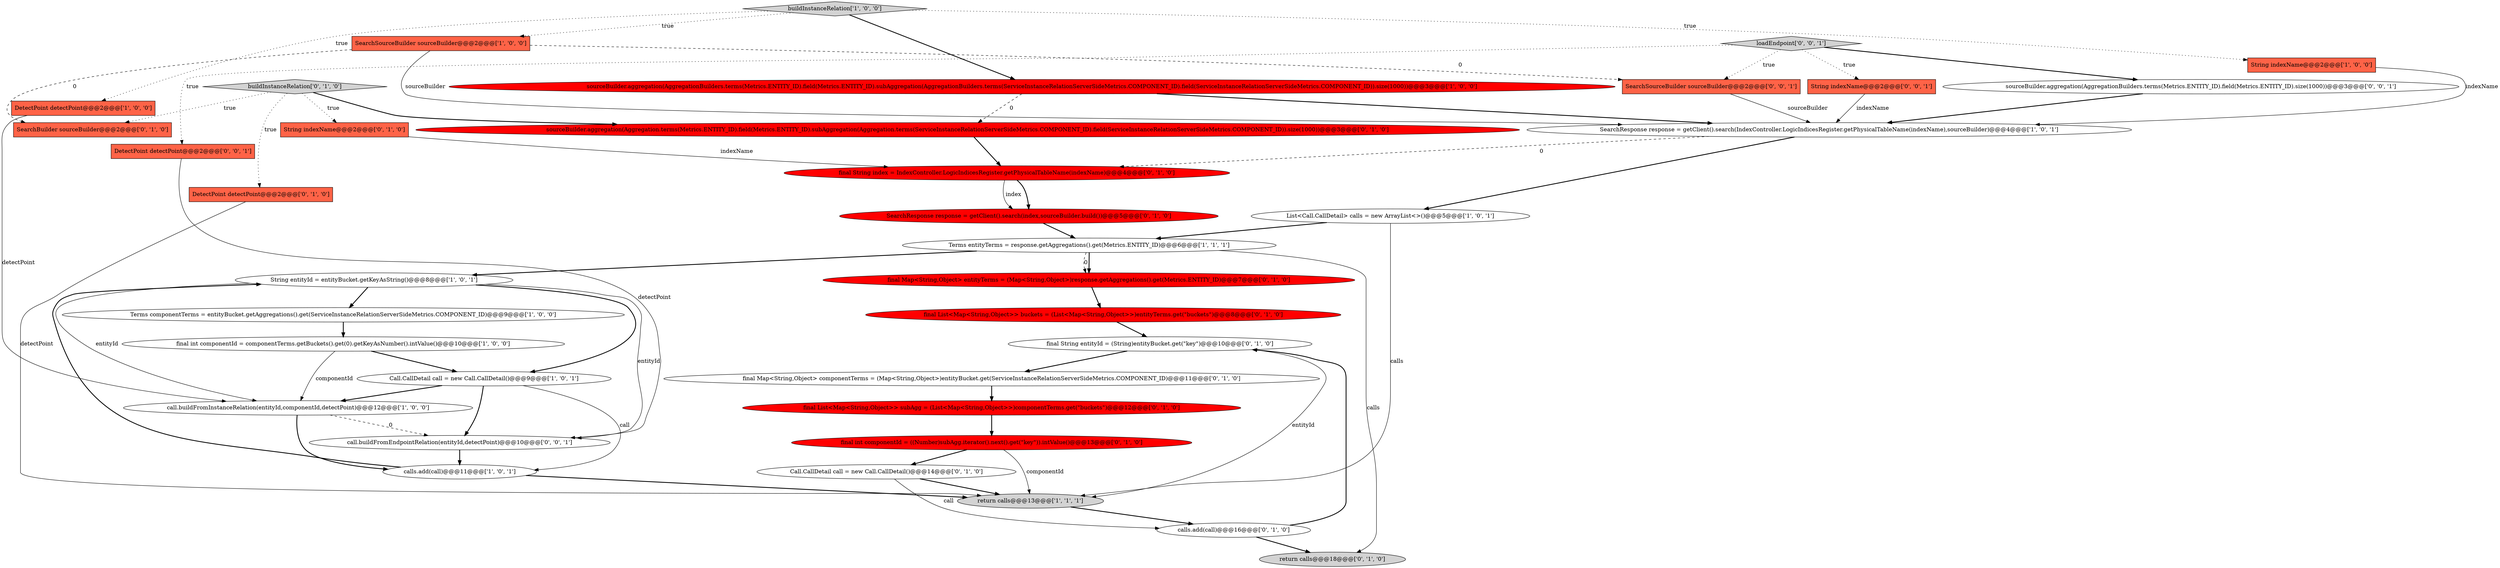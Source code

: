 digraph {
28 [style = filled, label = "SearchBuilder sourceBuilder@@@2@@@['0', '1', '0']", fillcolor = tomato, shape = box image = "AAA1AAABBB2BBB"];
26 [style = filled, label = "return calls@@@18@@@['0', '1', '0']", fillcolor = lightgray, shape = ellipse image = "AAA0AAABBB2BBB"];
16 [style = filled, label = "final List<Map<String,Object>> buckets = (List<Map<String,Object>>)entityTerms.get(\"buckets\")@@@8@@@['0', '1', '0']", fillcolor = red, shape = ellipse image = "AAA1AAABBB2BBB"];
12 [style = filled, label = "List<Call.CallDetail> calls = new ArrayList<>()@@@5@@@['1', '0', '1']", fillcolor = white, shape = ellipse image = "AAA0AAABBB1BBB"];
13 [style = filled, label = "Terms entityTerms = response.getAggregations().get(Metrics.ENTITY_ID)@@@6@@@['1', '1', '1']", fillcolor = white, shape = ellipse image = "AAA0AAABBB1BBB"];
15 [style = filled, label = "final int componentId = ((Number)subAgg.iterator().next().get(\"key\")).intValue()@@@13@@@['0', '1', '0']", fillcolor = red, shape = ellipse image = "AAA1AAABBB2BBB"];
20 [style = filled, label = "String indexName@@@2@@@['0', '1', '0']", fillcolor = tomato, shape = box image = "AAA0AAABBB2BBB"];
27 [style = filled, label = "Call.CallDetail call = new Call.CallDetail()@@@14@@@['0', '1', '0']", fillcolor = white, shape = ellipse image = "AAA0AAABBB2BBB"];
29 [style = filled, label = "buildInstanceRelation['0', '1', '0']", fillcolor = lightgray, shape = diamond image = "AAA0AAABBB2BBB"];
33 [style = filled, label = "DetectPoint detectPoint@@@2@@@['0', '0', '1']", fillcolor = tomato, shape = box image = "AAA0AAABBB3BBB"];
7 [style = filled, label = "String indexName@@@2@@@['1', '0', '0']", fillcolor = tomato, shape = box image = "AAA0AAABBB1BBB"];
34 [style = filled, label = "SearchSourceBuilder sourceBuilder@@@2@@@['0', '0', '1']", fillcolor = tomato, shape = box image = "AAA0AAABBB3BBB"];
9 [style = filled, label = "SearchSourceBuilder sourceBuilder@@@2@@@['1', '0', '0']", fillcolor = tomato, shape = box image = "AAA1AAABBB1BBB"];
17 [style = filled, label = "final String index = IndexController.LogicIndicesRegister.getPhysicalTableName(indexName)@@@4@@@['0', '1', '0']", fillcolor = red, shape = ellipse image = "AAA1AAABBB2BBB"];
10 [style = filled, label = "call.buildFromInstanceRelation(entityId,componentId,detectPoint)@@@12@@@['1', '0', '0']", fillcolor = white, shape = ellipse image = "AAA0AAABBB1BBB"];
11 [style = filled, label = "buildInstanceRelation['1', '0', '0']", fillcolor = lightgray, shape = diamond image = "AAA0AAABBB1BBB"];
36 [style = filled, label = "sourceBuilder.aggregation(AggregationBuilders.terms(Metrics.ENTITY_ID).field(Metrics.ENTITY_ID).size(1000))@@@3@@@['0', '0', '1']", fillcolor = white, shape = ellipse image = "AAA0AAABBB3BBB"];
21 [style = filled, label = "DetectPoint detectPoint@@@2@@@['0', '1', '0']", fillcolor = tomato, shape = box image = "AAA0AAABBB2BBB"];
0 [style = filled, label = "SearchResponse response = getClient().search(IndexController.LogicIndicesRegister.getPhysicalTableName(indexName),sourceBuilder)@@@4@@@['1', '0', '1']", fillcolor = white, shape = ellipse image = "AAA0AAABBB1BBB"];
8 [style = filled, label = "return calls@@@13@@@['1', '1', '1']", fillcolor = lightgray, shape = ellipse image = "AAA0AAABBB1BBB"];
22 [style = filled, label = "SearchResponse response = getClient().search(index,sourceBuilder.build())@@@5@@@['0', '1', '0']", fillcolor = red, shape = ellipse image = "AAA1AAABBB2BBB"];
30 [style = filled, label = "calls.add(call)@@@16@@@['0', '1', '0']", fillcolor = white, shape = ellipse image = "AAA0AAABBB2BBB"];
18 [style = filled, label = "final Map<String,Object> entityTerms = (Map<String,Object>)response.getAggregations().get(Metrics.ENTITY_ID)@@@7@@@['0', '1', '0']", fillcolor = red, shape = ellipse image = "AAA1AAABBB2BBB"];
6 [style = filled, label = "Terms componentTerms = entityBucket.getAggregations().get(ServiceInstanceRelationServerSideMetrics.COMPONENT_ID)@@@9@@@['1', '0', '0']", fillcolor = white, shape = ellipse image = "AAA0AAABBB1BBB"];
3 [style = filled, label = "DetectPoint detectPoint@@@2@@@['1', '0', '0']", fillcolor = tomato, shape = box image = "AAA0AAABBB1BBB"];
23 [style = filled, label = "sourceBuilder.aggregation(Aggregation.terms(Metrics.ENTITY_ID).field(Metrics.ENTITY_ID).subAggregation(Aggregation.terms(ServiceInstanceRelationServerSideMetrics.COMPONENT_ID).field(ServiceInstanceRelationServerSideMetrics.COMPONENT_ID)).size(1000))@@@3@@@['0', '1', '0']", fillcolor = red, shape = ellipse image = "AAA1AAABBB2BBB"];
2 [style = filled, label = "calls.add(call)@@@11@@@['1', '0', '1']", fillcolor = white, shape = ellipse image = "AAA0AAABBB1BBB"];
32 [style = filled, label = "String indexName@@@2@@@['0', '0', '1']", fillcolor = tomato, shape = box image = "AAA0AAABBB3BBB"];
5 [style = filled, label = "final int componentId = componentTerms.getBuckets().get(0).getKeyAsNumber().intValue()@@@10@@@['1', '0', '0']", fillcolor = white, shape = ellipse image = "AAA0AAABBB1BBB"];
25 [style = filled, label = "final List<Map<String,Object>> subAgg = (List<Map<String,Object>>)componentTerms.get(\"buckets\")@@@12@@@['0', '1', '0']", fillcolor = red, shape = ellipse image = "AAA1AAABBB2BBB"];
24 [style = filled, label = "final Map<String,Object> componentTerms = (Map<String,Object>)entityBucket.get(ServiceInstanceRelationServerSideMetrics.COMPONENT_ID)@@@11@@@['0', '1', '0']", fillcolor = white, shape = ellipse image = "AAA0AAABBB2BBB"];
1 [style = filled, label = "sourceBuilder.aggregation(AggregationBuilders.terms(Metrics.ENTITY_ID).field(Metrics.ENTITY_ID).subAggregation(AggregationBuilders.terms(ServiceInstanceRelationServerSideMetrics.COMPONENT_ID).field(ServiceInstanceRelationServerSideMetrics.COMPONENT_ID)).size(1000))@@@3@@@['1', '0', '0']", fillcolor = red, shape = ellipse image = "AAA1AAABBB1BBB"];
35 [style = filled, label = "call.buildFromEndpointRelation(entityId,detectPoint)@@@10@@@['0', '0', '1']", fillcolor = white, shape = ellipse image = "AAA0AAABBB3BBB"];
19 [style = filled, label = "final String entityId = (String)entityBucket.get(\"key\")@@@10@@@['0', '1', '0']", fillcolor = white, shape = ellipse image = "AAA0AAABBB2BBB"];
4 [style = filled, label = "String entityId = entityBucket.getKeyAsString()@@@8@@@['1', '0', '1']", fillcolor = white, shape = ellipse image = "AAA0AAABBB1BBB"];
31 [style = filled, label = "loadEndpoint['0', '0', '1']", fillcolor = lightgray, shape = diamond image = "AAA0AAABBB3BBB"];
14 [style = filled, label = "Call.CallDetail call = new Call.CallDetail()@@@9@@@['1', '0', '1']", fillcolor = white, shape = ellipse image = "AAA0AAABBB1BBB"];
11->7 [style = dotted, label="true"];
8->30 [style = bold, label=""];
4->14 [style = bold, label=""];
4->10 [style = solid, label="entityId"];
27->30 [style = solid, label="call"];
14->35 [style = bold, label=""];
33->35 [style = solid, label="detectPoint"];
4->6 [style = bold, label=""];
11->1 [style = bold, label=""];
4->35 [style = solid, label="entityId"];
0->12 [style = bold, label=""];
9->28 [style = dashed, label="0"];
30->26 [style = bold, label=""];
35->2 [style = bold, label=""];
9->0 [style = solid, label="sourceBuilder"];
14->10 [style = bold, label=""];
31->36 [style = bold, label=""];
11->9 [style = dotted, label="true"];
1->0 [style = bold, label=""];
29->23 [style = bold, label=""];
5->14 [style = bold, label=""];
17->22 [style = bold, label=""];
16->19 [style = bold, label=""];
13->26 [style = solid, label="calls"];
2->4 [style = bold, label=""];
29->20 [style = dotted, label="true"];
31->33 [style = dotted, label="true"];
0->17 [style = dashed, label="0"];
9->34 [style = dashed, label="0"];
31->32 [style = dotted, label="true"];
19->24 [style = bold, label=""];
5->10 [style = solid, label="componentId"];
21->8 [style = solid, label="detectPoint"];
12->13 [style = bold, label=""];
6->5 [style = bold, label=""];
34->0 [style = solid, label="sourceBuilder"];
30->19 [style = bold, label=""];
36->0 [style = bold, label=""];
29->28 [style = dotted, label="true"];
7->0 [style = solid, label="indexName"];
32->0 [style = solid, label="indexName"];
24->25 [style = bold, label=""];
3->10 [style = solid, label="detectPoint"];
31->34 [style = dotted, label="true"];
25->15 [style = bold, label=""];
12->8 [style = solid, label="calls"];
23->17 [style = bold, label=""];
29->21 [style = dotted, label="true"];
10->2 [style = bold, label=""];
13->18 [style = bold, label=""];
15->8 [style = solid, label="componentId"];
22->13 [style = bold, label=""];
13->18 [style = dashed, label="0"];
15->27 [style = bold, label=""];
11->3 [style = dotted, label="true"];
20->17 [style = solid, label="indexName"];
1->23 [style = dashed, label="0"];
27->8 [style = bold, label=""];
10->35 [style = dashed, label="0"];
2->8 [style = bold, label=""];
14->2 [style = solid, label="call"];
19->8 [style = solid, label="entityId"];
17->22 [style = solid, label="index"];
13->4 [style = bold, label=""];
18->16 [style = bold, label=""];
}
